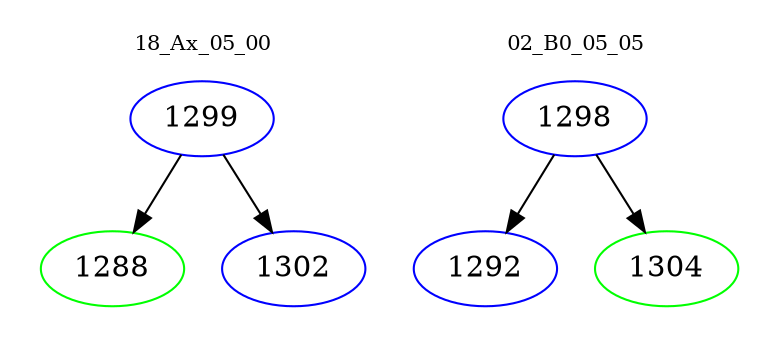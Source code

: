 digraph{
subgraph cluster_0 {
color = white
label = "18_Ax_05_00";
fontsize=10;
T0_1299 [label="1299", color="blue"]
T0_1299 -> T0_1288 [color="black"]
T0_1288 [label="1288", color="green"]
T0_1299 -> T0_1302 [color="black"]
T0_1302 [label="1302", color="blue"]
}
subgraph cluster_1 {
color = white
label = "02_B0_05_05";
fontsize=10;
T1_1298 [label="1298", color="blue"]
T1_1298 -> T1_1292 [color="black"]
T1_1292 [label="1292", color="blue"]
T1_1298 -> T1_1304 [color="black"]
T1_1304 [label="1304", color="green"]
}
}
